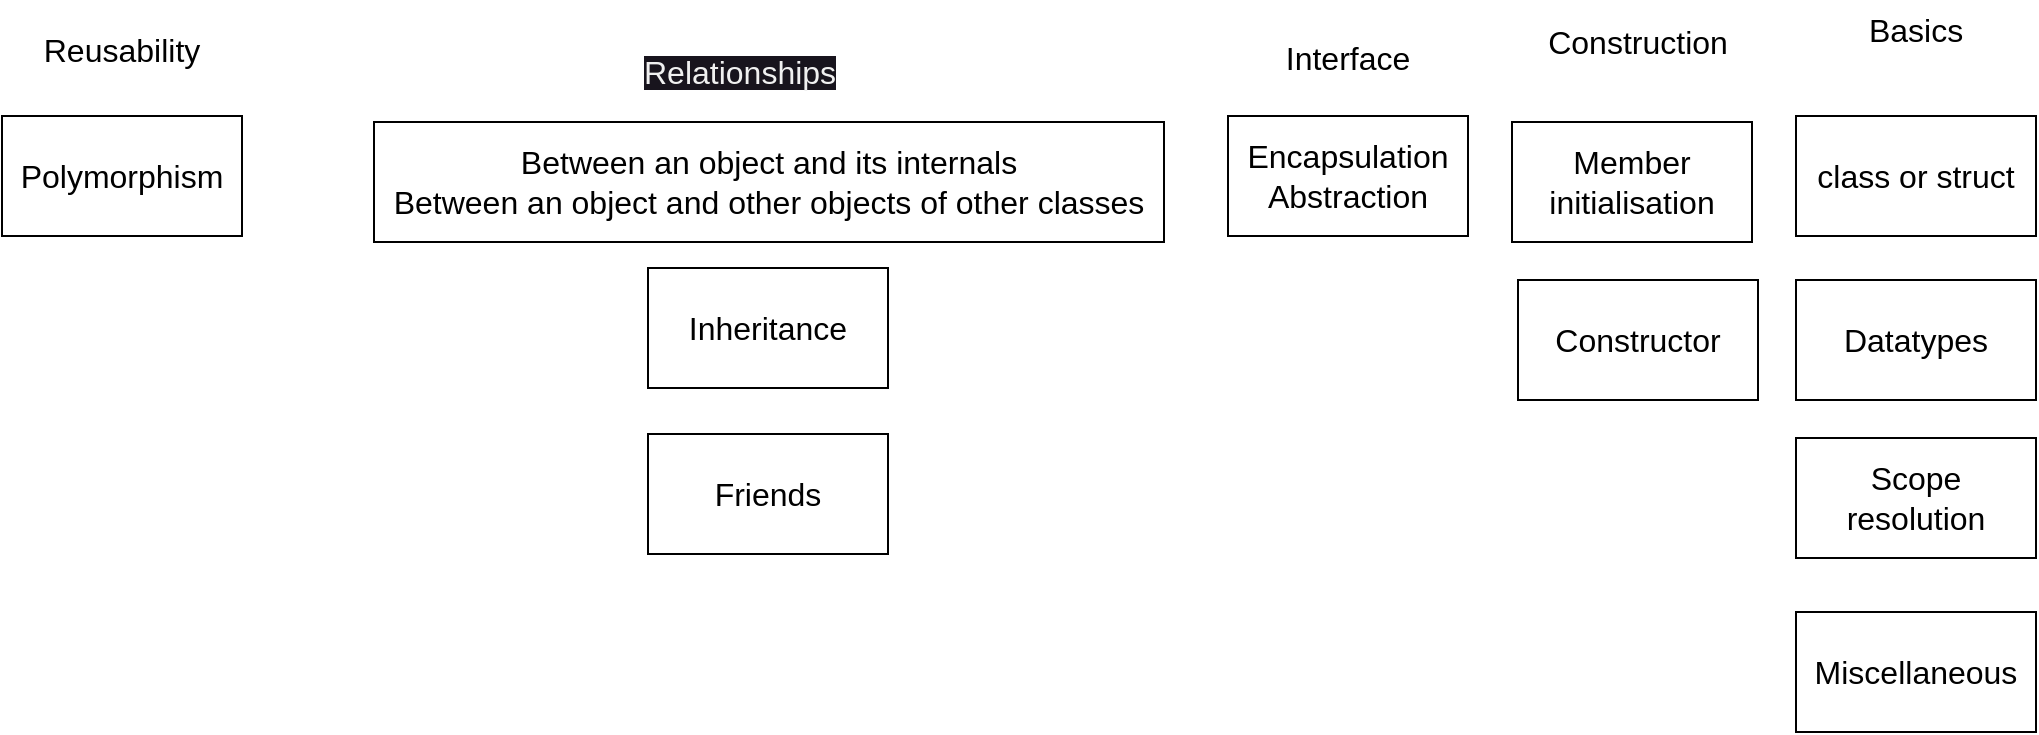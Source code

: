 <mxfile version="22.0.3" type="device">
  <diagram name="Page-1" id="HNYZKfiPQVPJqZJRvPU6">
    <mxGraphModel dx="1789" dy="1008" grid="0" gridSize="10" guides="1" tooltips="1" connect="1" arrows="1" fold="1" page="0" pageScale="1" pageWidth="827" pageHeight="1169" math="0" shadow="0">
      <root>
        <mxCell id="0" />
        <mxCell id="1" parent="0" />
        <mxCell id="n6Ccjh8QE3eLmOjlMwEh-1" value="Datatypes" style="rounded=0;whiteSpace=wrap;html=1;fontSize=16;" parent="1" vertex="1">
          <mxGeometry x="416" y="12" width="120" height="60" as="geometry" />
        </mxCell>
        <mxCell id="n6Ccjh8QE3eLmOjlMwEh-2" value="Member initialisation" style="rounded=0;whiteSpace=wrap;html=1;fontSize=16;" parent="1" vertex="1">
          <mxGeometry x="274" y="-67" width="120" height="60" as="geometry" />
        </mxCell>
        <mxCell id="D6RZGJaK25wuzyMA6K7w-1" value="Encapsulation&lt;br&gt;Abstraction" style="rounded=0;whiteSpace=wrap;html=1;fontSize=16;" parent="1" vertex="1">
          <mxGeometry x="132" y="-70" width="120" height="60" as="geometry" />
        </mxCell>
        <mxCell id="D6RZGJaK25wuzyMA6K7w-3" value="Reusability" style="text;html=1;strokeColor=none;fillColor=none;align=center;verticalAlign=middle;whiteSpace=wrap;rounded=0;fontSize=16;" parent="1" vertex="1">
          <mxGeometry x="-451" y="-118" width="60" height="30" as="geometry" />
        </mxCell>
        <mxCell id="D6RZGJaK25wuzyMA6K7w-4" value="Between an object and its internals&lt;br&gt;Between an object and other objects of other classes" style="rounded=0;whiteSpace=wrap;html=1;fontSize=16;" parent="1" vertex="1">
          <mxGeometry x="-295" y="-67" width="395" height="60" as="geometry" />
        </mxCell>
        <mxCell id="ZgRLeYDq9o32f6SUCcQa-1" value="class or struct" style="rounded=0;whiteSpace=wrap;html=1;fontSize=16;" parent="1" vertex="1">
          <mxGeometry x="416" y="-70" width="120" height="60" as="geometry" />
        </mxCell>
        <mxCell id="ZgRLeYDq9o32f6SUCcQa-2" value="Constructor" style="rounded=0;whiteSpace=wrap;html=1;fontSize=16;" parent="1" vertex="1">
          <mxGeometry x="277" y="12" width="120" height="60" as="geometry" />
        </mxCell>
        <mxCell id="ZgRLeYDq9o32f6SUCcQa-4" value="Scope resolution" style="rounded=0;whiteSpace=wrap;html=1;fontSize=16;" parent="1" vertex="1">
          <mxGeometry x="416" y="91" width="120" height="60" as="geometry" />
        </mxCell>
        <mxCell id="ZgRLeYDq9o32f6SUCcQa-5" value="Inheritance" style="rounded=0;whiteSpace=wrap;html=1;fontSize=16;" parent="1" vertex="1">
          <mxGeometry x="-158" y="6" width="120" height="60" as="geometry" />
        </mxCell>
        <mxCell id="ZgRLeYDq9o32f6SUCcQa-8" value="Friends" style="rounded=0;whiteSpace=wrap;html=1;fontSize=16;" parent="1" vertex="1">
          <mxGeometry x="-158" y="89" width="120" height="60" as="geometry" />
        </mxCell>
        <mxCell id="ZgRLeYDq9o32f6SUCcQa-9" value="Polymorphism" style="rounded=0;whiteSpace=wrap;html=1;fontSize=16;" parent="1" vertex="1">
          <mxGeometry x="-481" y="-70" width="120" height="60" as="geometry" />
        </mxCell>
        <mxCell id="XQac6Xv2_LJeBcRRvreh-1" value="Basics" style="text;html=1;strokeColor=none;fillColor=none;align=center;verticalAlign=middle;whiteSpace=wrap;rounded=0;fontSize=16;" vertex="1" parent="1">
          <mxGeometry x="446" y="-128" width="60" height="30" as="geometry" />
        </mxCell>
        <mxCell id="XQac6Xv2_LJeBcRRvreh-2" value="Construction" style="text;html=1;strokeColor=none;fillColor=none;align=center;verticalAlign=middle;whiteSpace=wrap;rounded=0;fontSize=16;" vertex="1" parent="1">
          <mxGeometry x="307" y="-122" width="60" height="30" as="geometry" />
        </mxCell>
        <mxCell id="XQac6Xv2_LJeBcRRvreh-3" value="Interface" style="text;html=1;strokeColor=none;fillColor=none;align=center;verticalAlign=middle;whiteSpace=wrap;rounded=0;fontSize=16;" vertex="1" parent="1">
          <mxGeometry x="162" y="-114" width="60" height="30" as="geometry" />
        </mxCell>
        <mxCell id="XQac6Xv2_LJeBcRRvreh-4" value="&lt;span style=&quot;color: rgb(240, 240, 240); font-family: Helvetica; font-size: 16px; font-style: normal; font-variant-ligatures: normal; font-variant-caps: normal; font-weight: 400; letter-spacing: normal; orphans: 2; text-align: center; text-indent: 0px; text-transform: none; widows: 2; word-spacing: 0px; -webkit-text-stroke-width: 0px; background-color: rgb(24, 20, 29); text-decoration-thickness: initial; text-decoration-style: initial; text-decoration-color: initial; float: none; display: inline !important;&quot;&gt;Relationships&lt;/span&gt;" style="text;whiteSpace=wrap;html=1;fontSize=16;" vertex="1" parent="1">
          <mxGeometry x="-162.003" y="-108.002" width="124" height="41" as="geometry" />
        </mxCell>
        <mxCell id="XQac6Xv2_LJeBcRRvreh-5" value="Miscellaneous" style="rounded=0;whiteSpace=wrap;html=1;fontSize=16;" vertex="1" parent="1">
          <mxGeometry x="416" y="178" width="120" height="60" as="geometry" />
        </mxCell>
      </root>
    </mxGraphModel>
  </diagram>
</mxfile>
